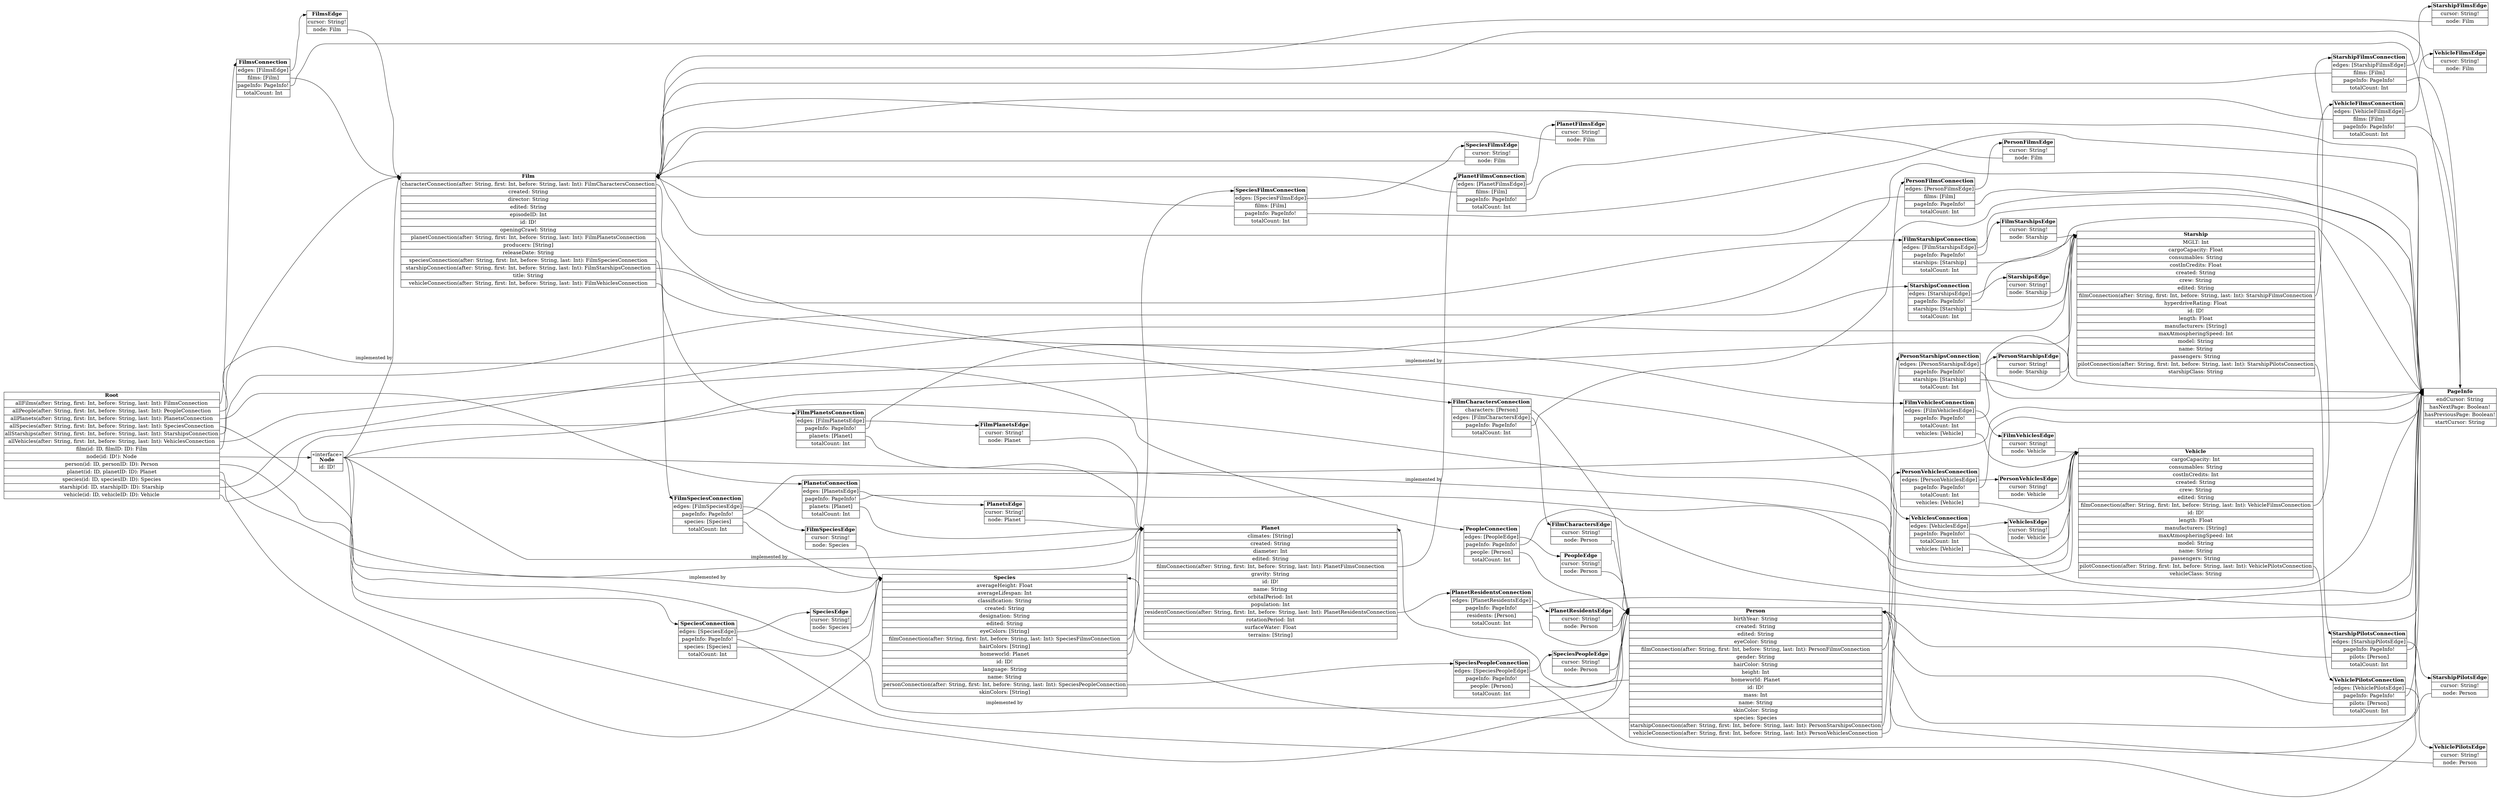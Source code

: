 digraph erd {
graph [
  rankdir = "LR"
];
node [
  fontsize = "16"
  shape = "plaintext"
];
edge [
];
"Root" [label=<<TABLE COLOR="BLACK" BORDER="0" CELLBORDER="1" CELLSPACING="0"><TR><TD PORT="__title"><FONT COLOR="BLACK"><B>Root</B></FONT></TD></TR><TR><TD ALIGN="CENTER" PORT="allFilmsport"><FONT COLOR="BLACK">allFilms(after: String, first: Int, before: String, last: Int): FilmsConnection</FONT></TD></TR>,<TR><TD ALIGN="CENTER" PORT="allPeopleport"><FONT COLOR="BLACK">allPeople(after: String, first: Int, before: String, last: Int): PeopleConnection</FONT></TD></TR>,<TR><TD ALIGN="CENTER" PORT="allPlanetsport"><FONT COLOR="BLACK">allPlanets(after: String, first: Int, before: String, last: Int): PlanetsConnection</FONT></TD></TR>,<TR><TD ALIGN="CENTER" PORT="allSpeciesport"><FONT COLOR="BLACK">allSpecies(after: String, first: Int, before: String, last: Int): SpeciesConnection</FONT></TD></TR>,<TR><TD ALIGN="CENTER" PORT="allStarshipsport"><FONT COLOR="BLACK">allStarships(after: String, first: Int, before: String, last: Int): StarshipsConnection</FONT></TD></TR>,<TR><TD ALIGN="CENTER" PORT="allVehiclesport"><FONT COLOR="BLACK">allVehicles(after: String, first: Int, before: String, last: Int): VehiclesConnection</FONT></TD></TR>,<TR><TD ALIGN="CENTER" PORT="filmport"><FONT COLOR="BLACK">film(id: ID, filmID: ID): Film</FONT></TD></TR>,<TR><TD ALIGN="CENTER" PORT="nodeport"><FONT COLOR="BLACK">node(id: ID!): Node</FONT></TD></TR>,<TR><TD ALIGN="CENTER" PORT="personport"><FONT COLOR="BLACK">person(id: ID, personID: ID): Person</FONT></TD></TR>,<TR><TD ALIGN="CENTER" PORT="planetport"><FONT COLOR="BLACK">planet(id: ID, planetID: ID): Planet</FONT></TD></TR>,<TR><TD ALIGN="CENTER" PORT="speciesport"><FONT COLOR="BLACK">species(id: ID, speciesID: ID): Species</FONT></TD></TR>,<TR><TD ALIGN="CENTER" PORT="starshipport"><FONT COLOR="BLACK">starship(id: ID, starshipID: ID): Starship</FONT></TD></TR>,<TR><TD ALIGN="CENTER" PORT="vehicleport"><FONT COLOR="BLACK">vehicle(id: ID, vehicleID: ID): Vehicle</FONT></TD></TR></TABLE>>];
"FilmsConnection" [label=<<TABLE COLOR="BLACK" BORDER="0" CELLBORDER="1" CELLSPACING="0"><TR><TD PORT="__title"><FONT COLOR="BLACK"><B>FilmsConnection</B></FONT></TD></TR><TR><TD ALIGN="CENTER" PORT="edgesport"><FONT COLOR="BLACK">edges: [FilmsEdge]</FONT></TD></TR>,<TR><TD ALIGN="CENTER" PORT="filmsport"><FONT COLOR="BLACK">films: [Film]</FONT></TD></TR>,<TR><TD ALIGN="CENTER" PORT="pageInfoport"><FONT COLOR="BLACK">pageInfo: PageInfo!</FONT></TD></TR>,<TR><TD ALIGN="CENTER" PORT="totalCountport"><FONT COLOR="BLACK">totalCount: Int</FONT></TD></TR></TABLE>>];
"Film" [label=<<TABLE COLOR="BLACK" BORDER="0" CELLBORDER="1" CELLSPACING="0"><TR><TD PORT="__title"><FONT COLOR="BLACK"><B>Film</B></FONT></TD></TR><TR><TD ALIGN="CENTER" PORT="characterConnectionport"><FONT COLOR="BLACK">characterConnection(after: String, first: Int, before: String, last: Int): FilmCharactersConnection</FONT></TD></TR>,<TR><TD ALIGN="CENTER" PORT="createdport"><FONT COLOR="BLACK">created: String</FONT></TD></TR>,<TR><TD ALIGN="CENTER" PORT="directorport"><FONT COLOR="BLACK">director: String</FONT></TD></TR>,<TR><TD ALIGN="CENTER" PORT="editedport"><FONT COLOR="BLACK">edited: String</FONT></TD></TR>,<TR><TD ALIGN="CENTER" PORT="episodeIDport"><FONT COLOR="BLACK">episodeID: Int</FONT></TD></TR>,<TR><TD ALIGN="CENTER" PORT="idport"><FONT COLOR="BLACK">id: ID!</FONT></TD></TR>,<TR><TD ALIGN="CENTER" PORT="openingCrawlport"><FONT COLOR="BLACK">openingCrawl: String</FONT></TD></TR>,<TR><TD ALIGN="CENTER" PORT="planetConnectionport"><FONT COLOR="BLACK">planetConnection(after: String, first: Int, before: String, last: Int): FilmPlanetsConnection</FONT></TD></TR>,<TR><TD ALIGN="CENTER" PORT="producersport"><FONT COLOR="BLACK">producers: [String]</FONT></TD></TR>,<TR><TD ALIGN="CENTER" PORT="releaseDateport"><FONT COLOR="BLACK">releaseDate: String</FONT></TD></TR>,<TR><TD ALIGN="CENTER" PORT="speciesConnectionport"><FONT COLOR="BLACK">speciesConnection(after: String, first: Int, before: String, last: Int): FilmSpeciesConnection</FONT></TD></TR>,<TR><TD ALIGN="CENTER" PORT="starshipConnectionport"><FONT COLOR="BLACK">starshipConnection(after: String, first: Int, before: String, last: Int): FilmStarshipsConnection</FONT></TD></TR>,<TR><TD ALIGN="CENTER" PORT="titleport"><FONT COLOR="BLACK">title: String</FONT></TD></TR>,<TR><TD ALIGN="CENTER" PORT="vehicleConnectionport"><FONT COLOR="BLACK">vehicleConnection(after: String, first: Int, before: String, last: Int): FilmVehiclesConnection</FONT></TD></TR></TABLE>>];
"PeopleConnection" [label=<<TABLE COLOR="BLACK" BORDER="0" CELLBORDER="1" CELLSPACING="0"><TR><TD PORT="__title"><FONT COLOR="BLACK"><B>PeopleConnection</B></FONT></TD></TR><TR><TD ALIGN="CENTER" PORT="edgesport"><FONT COLOR="BLACK">edges: [PeopleEdge]</FONT></TD></TR>,<TR><TD ALIGN="CENTER" PORT="pageInfoport"><FONT COLOR="BLACK">pageInfo: PageInfo!</FONT></TD></TR>,<TR><TD ALIGN="CENTER" PORT="peopleport"><FONT COLOR="BLACK">people: [Person]</FONT></TD></TR>,<TR><TD ALIGN="CENTER" PORT="totalCountport"><FONT COLOR="BLACK">totalCount: Int</FONT></TD></TR></TABLE>>];
"Person" [label=<<TABLE COLOR="BLACK" BORDER="0" CELLBORDER="1" CELLSPACING="0"><TR><TD PORT="__title"><FONT COLOR="BLACK"><B>Person</B></FONT></TD></TR><TR><TD ALIGN="CENTER" PORT="birthYearport"><FONT COLOR="BLACK">birthYear: String</FONT></TD></TR>,<TR><TD ALIGN="CENTER" PORT="createdport"><FONT COLOR="BLACK">created: String</FONT></TD></TR>,<TR><TD ALIGN="CENTER" PORT="editedport"><FONT COLOR="BLACK">edited: String</FONT></TD></TR>,<TR><TD ALIGN="CENTER" PORT="eyeColorport"><FONT COLOR="BLACK">eyeColor: String</FONT></TD></TR>,<TR><TD ALIGN="CENTER" PORT="filmConnectionport"><FONT COLOR="BLACK">filmConnection(after: String, first: Int, before: String, last: Int): PersonFilmsConnection</FONT></TD></TR>,<TR><TD ALIGN="CENTER" PORT="genderport"><FONT COLOR="BLACK">gender: String</FONT></TD></TR>,<TR><TD ALIGN="CENTER" PORT="hairColorport"><FONT COLOR="BLACK">hairColor: String</FONT></TD></TR>,<TR><TD ALIGN="CENTER" PORT="heightport"><FONT COLOR="BLACK">height: Int</FONT></TD></TR>,<TR><TD ALIGN="CENTER" PORT="homeworldport"><FONT COLOR="BLACK">homeworld: Planet</FONT></TD></TR>,<TR><TD ALIGN="CENTER" PORT="idport"><FONT COLOR="BLACK">id: ID!</FONT></TD></TR>,<TR><TD ALIGN="CENTER" PORT="massport"><FONT COLOR="BLACK">mass: Int</FONT></TD></TR>,<TR><TD ALIGN="CENTER" PORT="nameport"><FONT COLOR="BLACK">name: String</FONT></TD></TR>,<TR><TD ALIGN="CENTER" PORT="skinColorport"><FONT COLOR="BLACK">skinColor: String</FONT></TD></TR>,<TR><TD ALIGN="CENTER" PORT="speciesport"><FONT COLOR="BLACK">species: Species</FONT></TD></TR>,<TR><TD ALIGN="CENTER" PORT="starshipConnectionport"><FONT COLOR="BLACK">starshipConnection(after: String, first: Int, before: String, last: Int): PersonStarshipsConnection</FONT></TD></TR>,<TR><TD ALIGN="CENTER" PORT="vehicleConnectionport"><FONT COLOR="BLACK">vehicleConnection(after: String, first: Int, before: String, last: Int): PersonVehiclesConnection</FONT></TD></TR></TABLE>>];
"PlanetsConnection" [label=<<TABLE COLOR="BLACK" BORDER="0" CELLBORDER="1" CELLSPACING="0"><TR><TD PORT="__title"><FONT COLOR="BLACK"><B>PlanetsConnection</B></FONT></TD></TR><TR><TD ALIGN="CENTER" PORT="edgesport"><FONT COLOR="BLACK">edges: [PlanetsEdge]</FONT></TD></TR>,<TR><TD ALIGN="CENTER" PORT="pageInfoport"><FONT COLOR="BLACK">pageInfo: PageInfo!</FONT></TD></TR>,<TR><TD ALIGN="CENTER" PORT="planetsport"><FONT COLOR="BLACK">planets: [Planet]</FONT></TD></TR>,<TR><TD ALIGN="CENTER" PORT="totalCountport"><FONT COLOR="BLACK">totalCount: Int</FONT></TD></TR></TABLE>>];
"Planet" [label=<<TABLE COLOR="BLACK" BORDER="0" CELLBORDER="1" CELLSPACING="0"><TR><TD PORT="__title"><FONT COLOR="BLACK"><B>Planet</B></FONT></TD></TR><TR><TD ALIGN="CENTER" PORT="climatesport"><FONT COLOR="BLACK">climates: [String]</FONT></TD></TR>,<TR><TD ALIGN="CENTER" PORT="createdport"><FONT COLOR="BLACK">created: String</FONT></TD></TR>,<TR><TD ALIGN="CENTER" PORT="diameterport"><FONT COLOR="BLACK">diameter: Int</FONT></TD></TR>,<TR><TD ALIGN="CENTER" PORT="editedport"><FONT COLOR="BLACK">edited: String</FONT></TD></TR>,<TR><TD ALIGN="CENTER" PORT="filmConnectionport"><FONT COLOR="BLACK">filmConnection(after: String, first: Int, before: String, last: Int): PlanetFilmsConnection</FONT></TD></TR>,<TR><TD ALIGN="CENTER" PORT="gravityport"><FONT COLOR="BLACK">gravity: String</FONT></TD></TR>,<TR><TD ALIGN="CENTER" PORT="idport"><FONT COLOR="BLACK">id: ID!</FONT></TD></TR>,<TR><TD ALIGN="CENTER" PORT="nameport"><FONT COLOR="BLACK">name: String</FONT></TD></TR>,<TR><TD ALIGN="CENTER" PORT="orbitalPeriodport"><FONT COLOR="BLACK">orbitalPeriod: Int</FONT></TD></TR>,<TR><TD ALIGN="CENTER" PORT="populationport"><FONT COLOR="BLACK">population: Int</FONT></TD></TR>,<TR><TD ALIGN="CENTER" PORT="residentConnectionport"><FONT COLOR="BLACK">residentConnection(after: String, first: Int, before: String, last: Int): PlanetResidentsConnection</FONT></TD></TR>,<TR><TD ALIGN="CENTER" PORT="rotationPeriodport"><FONT COLOR="BLACK">rotationPeriod: Int</FONT></TD></TR>,<TR><TD ALIGN="CENTER" PORT="surfaceWaterport"><FONT COLOR="BLACK">surfaceWater: Float</FONT></TD></TR>,<TR><TD ALIGN="CENTER" PORT="terrainsport"><FONT COLOR="BLACK">terrains: [String]</FONT></TD></TR></TABLE>>];
"SpeciesConnection" [label=<<TABLE COLOR="BLACK" BORDER="0" CELLBORDER="1" CELLSPACING="0"><TR><TD PORT="__title"><FONT COLOR="BLACK"><B>SpeciesConnection</B></FONT></TD></TR><TR><TD ALIGN="CENTER" PORT="edgesport"><FONT COLOR="BLACK">edges: [SpeciesEdge]</FONT></TD></TR>,<TR><TD ALIGN="CENTER" PORT="pageInfoport"><FONT COLOR="BLACK">pageInfo: PageInfo!</FONT></TD></TR>,<TR><TD ALIGN="CENTER" PORT="speciesport"><FONT COLOR="BLACK">species: [Species]</FONT></TD></TR>,<TR><TD ALIGN="CENTER" PORT="totalCountport"><FONT COLOR="BLACK">totalCount: Int</FONT></TD></TR></TABLE>>];
"Species" [label=<<TABLE COLOR="BLACK" BORDER="0" CELLBORDER="1" CELLSPACING="0"><TR><TD PORT="__title"><FONT COLOR="BLACK"><B>Species</B></FONT></TD></TR><TR><TD ALIGN="CENTER" PORT="averageHeightport"><FONT COLOR="BLACK">averageHeight: Float</FONT></TD></TR>,<TR><TD ALIGN="CENTER" PORT="averageLifespanport"><FONT COLOR="BLACK">averageLifespan: Int</FONT></TD></TR>,<TR><TD ALIGN="CENTER" PORT="classificationport"><FONT COLOR="BLACK">classification: String</FONT></TD></TR>,<TR><TD ALIGN="CENTER" PORT="createdport"><FONT COLOR="BLACK">created: String</FONT></TD></TR>,<TR><TD ALIGN="CENTER" PORT="designationport"><FONT COLOR="BLACK">designation: String</FONT></TD></TR>,<TR><TD ALIGN="CENTER" PORT="editedport"><FONT COLOR="BLACK">edited: String</FONT></TD></TR>,<TR><TD ALIGN="CENTER" PORT="eyeColorsport"><FONT COLOR="BLACK">eyeColors: [String]</FONT></TD></TR>,<TR><TD ALIGN="CENTER" PORT="filmConnectionport"><FONT COLOR="BLACK">filmConnection(after: String, first: Int, before: String, last: Int): SpeciesFilmsConnection</FONT></TD></TR>,<TR><TD ALIGN="CENTER" PORT="hairColorsport"><FONT COLOR="BLACK">hairColors: [String]</FONT></TD></TR>,<TR><TD ALIGN="CENTER" PORT="homeworldport"><FONT COLOR="BLACK">homeworld: Planet</FONT></TD></TR>,<TR><TD ALIGN="CENTER" PORT="idport"><FONT COLOR="BLACK">id: ID!</FONT></TD></TR>,<TR><TD ALIGN="CENTER" PORT="languageport"><FONT COLOR="BLACK">language: String</FONT></TD></TR>,<TR><TD ALIGN="CENTER" PORT="nameport"><FONT COLOR="BLACK">name: String</FONT></TD></TR>,<TR><TD ALIGN="CENTER" PORT="personConnectionport"><FONT COLOR="BLACK">personConnection(after: String, first: Int, before: String, last: Int): SpeciesPeopleConnection</FONT></TD></TR>,<TR><TD ALIGN="CENTER" PORT="skinColorsport"><FONT COLOR="BLACK">skinColors: [String]</FONT></TD></TR></TABLE>>];
"StarshipsConnection" [label=<<TABLE COLOR="BLACK" BORDER="0" CELLBORDER="1" CELLSPACING="0"><TR><TD PORT="__title"><FONT COLOR="BLACK"><B>StarshipsConnection</B></FONT></TD></TR><TR><TD ALIGN="CENTER" PORT="edgesport"><FONT COLOR="BLACK">edges: [StarshipsEdge]</FONT></TD></TR>,<TR><TD ALIGN="CENTER" PORT="pageInfoport"><FONT COLOR="BLACK">pageInfo: PageInfo!</FONT></TD></TR>,<TR><TD ALIGN="CENTER" PORT="starshipsport"><FONT COLOR="BLACK">starships: [Starship]</FONT></TD></TR>,<TR><TD ALIGN="CENTER" PORT="totalCountport"><FONT COLOR="BLACK">totalCount: Int</FONT></TD></TR></TABLE>>];
"Starship" [label=<<TABLE COLOR="BLACK" BORDER="0" CELLBORDER="1" CELLSPACING="0"><TR><TD PORT="__title"><FONT COLOR="BLACK"><B>Starship</B></FONT></TD></TR><TR><TD ALIGN="CENTER" PORT="MGLTport"><FONT COLOR="BLACK">MGLT: Int</FONT></TD></TR>,<TR><TD ALIGN="CENTER" PORT="cargoCapacityport"><FONT COLOR="BLACK">cargoCapacity: Float</FONT></TD></TR>,<TR><TD ALIGN="CENTER" PORT="consumablesport"><FONT COLOR="BLACK">consumables: String</FONT></TD></TR>,<TR><TD ALIGN="CENTER" PORT="costInCreditsport"><FONT COLOR="BLACK">costInCredits: Float</FONT></TD></TR>,<TR><TD ALIGN="CENTER" PORT="createdport"><FONT COLOR="BLACK">created: String</FONT></TD></TR>,<TR><TD ALIGN="CENTER" PORT="crewport"><FONT COLOR="BLACK">crew: String</FONT></TD></TR>,<TR><TD ALIGN="CENTER" PORT="editedport"><FONT COLOR="BLACK">edited: String</FONT></TD></TR>,<TR><TD ALIGN="CENTER" PORT="filmConnectionport"><FONT COLOR="BLACK">filmConnection(after: String, first: Int, before: String, last: Int): StarshipFilmsConnection</FONT></TD></TR>,<TR><TD ALIGN="CENTER" PORT="hyperdriveRatingport"><FONT COLOR="BLACK">hyperdriveRating: Float</FONT></TD></TR>,<TR><TD ALIGN="CENTER" PORT="idport"><FONT COLOR="BLACK">id: ID!</FONT></TD></TR>,<TR><TD ALIGN="CENTER" PORT="lengthport"><FONT COLOR="BLACK">length: Float</FONT></TD></TR>,<TR><TD ALIGN="CENTER" PORT="manufacturersport"><FONT COLOR="BLACK">manufacturers: [String]</FONT></TD></TR>,<TR><TD ALIGN="CENTER" PORT="maxAtmospheringSpeedport"><FONT COLOR="BLACK">maxAtmospheringSpeed: Int</FONT></TD></TR>,<TR><TD ALIGN="CENTER" PORT="modelport"><FONT COLOR="BLACK">model: String</FONT></TD></TR>,<TR><TD ALIGN="CENTER" PORT="nameport"><FONT COLOR="BLACK">name: String</FONT></TD></TR>,<TR><TD ALIGN="CENTER" PORT="passengersport"><FONT COLOR="BLACK">passengers: String</FONT></TD></TR>,<TR><TD ALIGN="CENTER" PORT="pilotConnectionport"><FONT COLOR="BLACK">pilotConnection(after: String, first: Int, before: String, last: Int): StarshipPilotsConnection</FONT></TD></TR>,<TR><TD ALIGN="CENTER" PORT="starshipClassport"><FONT COLOR="BLACK">starshipClass: String</FONT></TD></TR></TABLE>>];
"VehiclesConnection" [label=<<TABLE COLOR="BLACK" BORDER="0" CELLBORDER="1" CELLSPACING="0"><TR><TD PORT="__title"><FONT COLOR="BLACK"><B>VehiclesConnection</B></FONT></TD></TR><TR><TD ALIGN="CENTER" PORT="edgesport"><FONT COLOR="BLACK">edges: [VehiclesEdge]</FONT></TD></TR>,<TR><TD ALIGN="CENTER" PORT="pageInfoport"><FONT COLOR="BLACK">pageInfo: PageInfo!</FONT></TD></TR>,<TR><TD ALIGN="CENTER" PORT="totalCountport"><FONT COLOR="BLACK">totalCount: Int</FONT></TD></TR>,<TR><TD ALIGN="CENTER" PORT="vehiclesport"><FONT COLOR="BLACK">vehicles: [Vehicle]</FONT></TD></TR></TABLE>>];
"Vehicle" [label=<<TABLE COLOR="BLACK" BORDER="0" CELLBORDER="1" CELLSPACING="0"><TR><TD PORT="__title"><FONT COLOR="BLACK"><B>Vehicle</B></FONT></TD></TR><TR><TD ALIGN="CENTER" PORT="cargoCapacityport"><FONT COLOR="BLACK">cargoCapacity: Int</FONT></TD></TR>,<TR><TD ALIGN="CENTER" PORT="consumablesport"><FONT COLOR="BLACK">consumables: String</FONT></TD></TR>,<TR><TD ALIGN="CENTER" PORT="costInCreditsport"><FONT COLOR="BLACK">costInCredits: Int</FONT></TD></TR>,<TR><TD ALIGN="CENTER" PORT="createdport"><FONT COLOR="BLACK">created: String</FONT></TD></TR>,<TR><TD ALIGN="CENTER" PORT="crewport"><FONT COLOR="BLACK">crew: String</FONT></TD></TR>,<TR><TD ALIGN="CENTER" PORT="editedport"><FONT COLOR="BLACK">edited: String</FONT></TD></TR>,<TR><TD ALIGN="CENTER" PORT="filmConnectionport"><FONT COLOR="BLACK">filmConnection(after: String, first: Int, before: String, last: Int): VehicleFilmsConnection</FONT></TD></TR>,<TR><TD ALIGN="CENTER" PORT="idport"><FONT COLOR="BLACK">id: ID!</FONT></TD></TR>,<TR><TD ALIGN="CENTER" PORT="lengthport"><FONT COLOR="BLACK">length: Float</FONT></TD></TR>,<TR><TD ALIGN="CENTER" PORT="manufacturersport"><FONT COLOR="BLACK">manufacturers: [String]</FONT></TD></TR>,<TR><TD ALIGN="CENTER" PORT="maxAtmospheringSpeedport"><FONT COLOR="BLACK">maxAtmospheringSpeed: Int</FONT></TD></TR>,<TR><TD ALIGN="CENTER" PORT="modelport"><FONT COLOR="BLACK">model: String</FONT></TD></TR>,<TR><TD ALIGN="CENTER" PORT="nameport"><FONT COLOR="BLACK">name: String</FONT></TD></TR>,<TR><TD ALIGN="CENTER" PORT="passengersport"><FONT COLOR="BLACK">passengers: String</FONT></TD></TR>,<TR><TD ALIGN="CENTER" PORT="pilotConnectionport"><FONT COLOR="BLACK">pilotConnection(after: String, first: Int, before: String, last: Int): VehiclePilotsConnection</FONT></TD></TR>,<TR><TD ALIGN="CENTER" PORT="vehicleClassport"><FONT COLOR="BLACK">vehicleClass: String</FONT></TD></TR></TABLE>>];
"PageInfo" [label=<<TABLE COLOR="BLACK" BORDER="0" CELLBORDER="1" CELLSPACING="0"><TR><TD PORT="__title"><FONT COLOR="BLACK"><B>PageInfo</B></FONT></TD></TR><TR><TD ALIGN="CENTER" PORT="endCursorport"><FONT COLOR="BLACK">endCursor: String</FONT></TD></TR>,<TR><TD ALIGN="CENTER" PORT="hasNextPageport"><FONT COLOR="BLACK">hasNextPage: Boolean!</FONT></TD></TR>,<TR><TD ALIGN="CENTER" PORT="hasPreviousPageport"><FONT COLOR="BLACK">hasPreviousPage: Boolean!</FONT></TD></TR>,<TR><TD ALIGN="CENTER" PORT="startCursorport"><FONT COLOR="BLACK">startCursor: String</FONT></TD></TR></TABLE>>];
"FilmsEdge" [label=<<TABLE COLOR="BLACK" BORDER="0" CELLBORDER="1" CELLSPACING="0"><TR><TD PORT="__title"><FONT COLOR="BLACK"><B>FilmsEdge</B></FONT></TD></TR><TR><TD ALIGN="CENTER" PORT="cursorport"><FONT COLOR="BLACK">cursor: String!</FONT></TD></TR>,<TR><TD ALIGN="CENTER" PORT="nodeport"><FONT COLOR="BLACK">node: Film</FONT></TD></TR></TABLE>>];
"FilmSpeciesConnection" [label=<<TABLE COLOR="BLACK" BORDER="0" CELLBORDER="1" CELLSPACING="0"><TR><TD PORT="__title"><FONT COLOR="BLACK"><B>FilmSpeciesConnection</B></FONT></TD></TR><TR><TD ALIGN="CENTER" PORT="edgesport"><FONT COLOR="BLACK">edges: [FilmSpeciesEdge]</FONT></TD></TR>,<TR><TD ALIGN="CENTER" PORT="pageInfoport"><FONT COLOR="BLACK">pageInfo: PageInfo!</FONT></TD></TR>,<TR><TD ALIGN="CENTER" PORT="speciesport"><FONT COLOR="BLACK">species: [Species]</FONT></TD></TR>,<TR><TD ALIGN="CENTER" PORT="totalCountport"><FONT COLOR="BLACK">totalCount: Int</FONT></TD></TR></TABLE>>];
"FilmStarshipsConnection" [label=<<TABLE COLOR="BLACK" BORDER="0" CELLBORDER="1" CELLSPACING="0"><TR><TD PORT="__title"><FONT COLOR="BLACK"><B>FilmStarshipsConnection</B></FONT></TD></TR><TR><TD ALIGN="CENTER" PORT="edgesport"><FONT COLOR="BLACK">edges: [FilmStarshipsEdge]</FONT></TD></TR>,<TR><TD ALIGN="CENTER" PORT="pageInfoport"><FONT COLOR="BLACK">pageInfo: PageInfo!</FONT></TD></TR>,<TR><TD ALIGN="CENTER" PORT="starshipsport"><FONT COLOR="BLACK">starships: [Starship]</FONT></TD></TR>,<TR><TD ALIGN="CENTER" PORT="totalCountport"><FONT COLOR="BLACK">totalCount: Int</FONT></TD></TR></TABLE>>];
"FilmVehiclesConnection" [label=<<TABLE COLOR="BLACK" BORDER="0" CELLBORDER="1" CELLSPACING="0"><TR><TD PORT="__title"><FONT COLOR="BLACK"><B>FilmVehiclesConnection</B></FONT></TD></TR><TR><TD ALIGN="CENTER" PORT="edgesport"><FONT COLOR="BLACK">edges: [FilmVehiclesEdge]</FONT></TD></TR>,<TR><TD ALIGN="CENTER" PORT="pageInfoport"><FONT COLOR="BLACK">pageInfo: PageInfo!</FONT></TD></TR>,<TR><TD ALIGN="CENTER" PORT="totalCountport"><FONT COLOR="BLACK">totalCount: Int</FONT></TD></TR>,<TR><TD ALIGN="CENTER" PORT="vehiclesport"><FONT COLOR="BLACK">vehicles: [Vehicle]</FONT></TD></TR></TABLE>>];
"FilmCharactersConnection" [label=<<TABLE COLOR="BLACK" BORDER="0" CELLBORDER="1" CELLSPACING="0"><TR><TD PORT="__title"><FONT COLOR="BLACK"><B>FilmCharactersConnection</B></FONT></TD></TR><TR><TD ALIGN="CENTER" PORT="charactersport"><FONT COLOR="BLACK">characters: [Person]</FONT></TD></TR>,<TR><TD ALIGN="CENTER" PORT="edgesport"><FONT COLOR="BLACK">edges: [FilmCharactersEdge]</FONT></TD></TR>,<TR><TD ALIGN="CENTER" PORT="pageInfoport"><FONT COLOR="BLACK">pageInfo: PageInfo!</FONT></TD></TR>,<TR><TD ALIGN="CENTER" PORT="totalCountport"><FONT COLOR="BLACK">totalCount: Int</FONT></TD></TR></TABLE>>];
"FilmPlanetsConnection" [label=<<TABLE COLOR="BLACK" BORDER="0" CELLBORDER="1" CELLSPACING="0"><TR><TD PORT="__title"><FONT COLOR="BLACK"><B>FilmPlanetsConnection</B></FONT></TD></TR><TR><TD ALIGN="CENTER" PORT="edgesport"><FONT COLOR="BLACK">edges: [FilmPlanetsEdge]</FONT></TD></TR>,<TR><TD ALIGN="CENTER" PORT="pageInfoport"><FONT COLOR="BLACK">pageInfo: PageInfo!</FONT></TD></TR>,<TR><TD ALIGN="CENTER" PORT="planetsport"><FONT COLOR="BLACK">planets: [Planet]</FONT></TD></TR>,<TR><TD ALIGN="CENTER" PORT="totalCountport"><FONT COLOR="BLACK">totalCount: Int</FONT></TD></TR></TABLE>>];
"PeopleEdge" [label=<<TABLE COLOR="BLACK" BORDER="0" CELLBORDER="1" CELLSPACING="0"><TR><TD PORT="__title"><FONT COLOR="BLACK"><B>PeopleEdge</B></FONT></TD></TR><TR><TD ALIGN="CENTER" PORT="cursorport"><FONT COLOR="BLACK">cursor: String!</FONT></TD></TR>,<TR><TD ALIGN="CENTER" PORT="nodeport"><FONT COLOR="BLACK">node: Person</FONT></TD></TR></TABLE>>];
"PersonFilmsConnection" [label=<<TABLE COLOR="BLACK" BORDER="0" CELLBORDER="1" CELLSPACING="0"><TR><TD PORT="__title"><FONT COLOR="BLACK"><B>PersonFilmsConnection</B></FONT></TD></TR><TR><TD ALIGN="CENTER" PORT="edgesport"><FONT COLOR="BLACK">edges: [PersonFilmsEdge]</FONT></TD></TR>,<TR><TD ALIGN="CENTER" PORT="filmsport"><FONT COLOR="BLACK">films: [Film]</FONT></TD></TR>,<TR><TD ALIGN="CENTER" PORT="pageInfoport"><FONT COLOR="BLACK">pageInfo: PageInfo!</FONT></TD></TR>,<TR><TD ALIGN="CENTER" PORT="totalCountport"><FONT COLOR="BLACK">totalCount: Int</FONT></TD></TR></TABLE>>];
"PersonStarshipsConnection" [label=<<TABLE COLOR="BLACK" BORDER="0" CELLBORDER="1" CELLSPACING="0"><TR><TD PORT="__title"><FONT COLOR="BLACK"><B>PersonStarshipsConnection</B></FONT></TD></TR><TR><TD ALIGN="CENTER" PORT="edgesport"><FONT COLOR="BLACK">edges: [PersonStarshipsEdge]</FONT></TD></TR>,<TR><TD ALIGN="CENTER" PORT="pageInfoport"><FONT COLOR="BLACK">pageInfo: PageInfo!</FONT></TD></TR>,<TR><TD ALIGN="CENTER" PORT="starshipsport"><FONT COLOR="BLACK">starships: [Starship]</FONT></TD></TR>,<TR><TD ALIGN="CENTER" PORT="totalCountport"><FONT COLOR="BLACK">totalCount: Int</FONT></TD></TR></TABLE>>];
"PersonVehiclesConnection" [label=<<TABLE COLOR="BLACK" BORDER="0" CELLBORDER="1" CELLSPACING="0"><TR><TD PORT="__title"><FONT COLOR="BLACK"><B>PersonVehiclesConnection</B></FONT></TD></TR><TR><TD ALIGN="CENTER" PORT="edgesport"><FONT COLOR="BLACK">edges: [PersonVehiclesEdge]</FONT></TD></TR>,<TR><TD ALIGN="CENTER" PORT="pageInfoport"><FONT COLOR="BLACK">pageInfo: PageInfo!</FONT></TD></TR>,<TR><TD ALIGN="CENTER" PORT="totalCountport"><FONT COLOR="BLACK">totalCount: Int</FONT></TD></TR>,<TR><TD ALIGN="CENTER" PORT="vehiclesport"><FONT COLOR="BLACK">vehicles: [Vehicle]</FONT></TD></TR></TABLE>>];
"PlanetsEdge" [label=<<TABLE COLOR="BLACK" BORDER="0" CELLBORDER="1" CELLSPACING="0"><TR><TD PORT="__title"><FONT COLOR="BLACK"><B>PlanetsEdge</B></FONT></TD></TR><TR><TD ALIGN="CENTER" PORT="cursorport"><FONT COLOR="BLACK">cursor: String!</FONT></TD></TR>,<TR><TD ALIGN="CENTER" PORT="nodeport"><FONT COLOR="BLACK">node: Planet</FONT></TD></TR></TABLE>>];
"PlanetResidentsConnection" [label=<<TABLE COLOR="BLACK" BORDER="0" CELLBORDER="1" CELLSPACING="0"><TR><TD PORT="__title"><FONT COLOR="BLACK"><B>PlanetResidentsConnection</B></FONT></TD></TR><TR><TD ALIGN="CENTER" PORT="edgesport"><FONT COLOR="BLACK">edges: [PlanetResidentsEdge]</FONT></TD></TR>,<TR><TD ALIGN="CENTER" PORT="pageInfoport"><FONT COLOR="BLACK">pageInfo: PageInfo!</FONT></TD></TR>,<TR><TD ALIGN="CENTER" PORT="residentsport"><FONT COLOR="BLACK">residents: [Person]</FONT></TD></TR>,<TR><TD ALIGN="CENTER" PORT="totalCountport"><FONT COLOR="BLACK">totalCount: Int</FONT></TD></TR></TABLE>>];
"PlanetFilmsConnection" [label=<<TABLE COLOR="BLACK" BORDER="0" CELLBORDER="1" CELLSPACING="0"><TR><TD PORT="__title"><FONT COLOR="BLACK"><B>PlanetFilmsConnection</B></FONT></TD></TR><TR><TD ALIGN="CENTER" PORT="edgesport"><FONT COLOR="BLACK">edges: [PlanetFilmsEdge]</FONT></TD></TR>,<TR><TD ALIGN="CENTER" PORT="filmsport"><FONT COLOR="BLACK">films: [Film]</FONT></TD></TR>,<TR><TD ALIGN="CENTER" PORT="pageInfoport"><FONT COLOR="BLACK">pageInfo: PageInfo!</FONT></TD></TR>,<TR><TD ALIGN="CENTER" PORT="totalCountport"><FONT COLOR="BLACK">totalCount: Int</FONT></TD></TR></TABLE>>];
"SpeciesEdge" [label=<<TABLE COLOR="BLACK" BORDER="0" CELLBORDER="1" CELLSPACING="0"><TR><TD PORT="__title"><FONT COLOR="BLACK"><B>SpeciesEdge</B></FONT></TD></TR><TR><TD ALIGN="CENTER" PORT="cursorport"><FONT COLOR="BLACK">cursor: String!</FONT></TD></TR>,<TR><TD ALIGN="CENTER" PORT="nodeport"><FONT COLOR="BLACK">node: Species</FONT></TD></TR></TABLE>>];
"SpeciesPeopleConnection" [label=<<TABLE COLOR="BLACK" BORDER="0" CELLBORDER="1" CELLSPACING="0"><TR><TD PORT="__title"><FONT COLOR="BLACK"><B>SpeciesPeopleConnection</B></FONT></TD></TR><TR><TD ALIGN="CENTER" PORT="edgesport"><FONT COLOR="BLACK">edges: [SpeciesPeopleEdge]</FONT></TD></TR>,<TR><TD ALIGN="CENTER" PORT="pageInfoport"><FONT COLOR="BLACK">pageInfo: PageInfo!</FONT></TD></TR>,<TR><TD ALIGN="CENTER" PORT="peopleport"><FONT COLOR="BLACK">people: [Person]</FONT></TD></TR>,<TR><TD ALIGN="CENTER" PORT="totalCountport"><FONT COLOR="BLACK">totalCount: Int</FONT></TD></TR></TABLE>>];
"SpeciesFilmsConnection" [label=<<TABLE COLOR="BLACK" BORDER="0" CELLBORDER="1" CELLSPACING="0"><TR><TD PORT="__title"><FONT COLOR="BLACK"><B>SpeciesFilmsConnection</B></FONT></TD></TR><TR><TD ALIGN="CENTER" PORT="edgesport"><FONT COLOR="BLACK">edges: [SpeciesFilmsEdge]</FONT></TD></TR>,<TR><TD ALIGN="CENTER" PORT="filmsport"><FONT COLOR="BLACK">films: [Film]</FONT></TD></TR>,<TR><TD ALIGN="CENTER" PORT="pageInfoport"><FONT COLOR="BLACK">pageInfo: PageInfo!</FONT></TD></TR>,<TR><TD ALIGN="CENTER" PORT="totalCountport"><FONT COLOR="BLACK">totalCount: Int</FONT></TD></TR></TABLE>>];
"StarshipsEdge" [label=<<TABLE COLOR="BLACK" BORDER="0" CELLBORDER="1" CELLSPACING="0"><TR><TD PORT="__title"><FONT COLOR="BLACK"><B>StarshipsEdge</B></FONT></TD></TR><TR><TD ALIGN="CENTER" PORT="cursorport"><FONT COLOR="BLACK">cursor: String!</FONT></TD></TR>,<TR><TD ALIGN="CENTER" PORT="nodeport"><FONT COLOR="BLACK">node: Starship</FONT></TD></TR></TABLE>>];
"StarshipPilotsConnection" [label=<<TABLE COLOR="BLACK" BORDER="0" CELLBORDER="1" CELLSPACING="0"><TR><TD PORT="__title"><FONT COLOR="BLACK"><B>StarshipPilotsConnection</B></FONT></TD></TR><TR><TD ALIGN="CENTER" PORT="edgesport"><FONT COLOR="BLACK">edges: [StarshipPilotsEdge]</FONT></TD></TR>,<TR><TD ALIGN="CENTER" PORT="pageInfoport"><FONT COLOR="BLACK">pageInfo: PageInfo!</FONT></TD></TR>,<TR><TD ALIGN="CENTER" PORT="pilotsport"><FONT COLOR="BLACK">pilots: [Person]</FONT></TD></TR>,<TR><TD ALIGN="CENTER" PORT="totalCountport"><FONT COLOR="BLACK">totalCount: Int</FONT></TD></TR></TABLE>>];
"StarshipFilmsConnection" [label=<<TABLE COLOR="BLACK" BORDER="0" CELLBORDER="1" CELLSPACING="0"><TR><TD PORT="__title"><FONT COLOR="BLACK"><B>StarshipFilmsConnection</B></FONT></TD></TR><TR><TD ALIGN="CENTER" PORT="edgesport"><FONT COLOR="BLACK">edges: [StarshipFilmsEdge]</FONT></TD></TR>,<TR><TD ALIGN="CENTER" PORT="filmsport"><FONT COLOR="BLACK">films: [Film]</FONT></TD></TR>,<TR><TD ALIGN="CENTER" PORT="pageInfoport"><FONT COLOR="BLACK">pageInfo: PageInfo!</FONT></TD></TR>,<TR><TD ALIGN="CENTER" PORT="totalCountport"><FONT COLOR="BLACK">totalCount: Int</FONT></TD></TR></TABLE>>];
"VehiclesEdge" [label=<<TABLE COLOR="BLACK" BORDER="0" CELLBORDER="1" CELLSPACING="0"><TR><TD PORT="__title"><FONT COLOR="BLACK"><B>VehiclesEdge</B></FONT></TD></TR><TR><TD ALIGN="CENTER" PORT="cursorport"><FONT COLOR="BLACK">cursor: String!</FONT></TD></TR>,<TR><TD ALIGN="CENTER" PORT="nodeport"><FONT COLOR="BLACK">node: Vehicle</FONT></TD></TR></TABLE>>];
"VehiclePilotsConnection" [label=<<TABLE COLOR="BLACK" BORDER="0" CELLBORDER="1" CELLSPACING="0"><TR><TD PORT="__title"><FONT COLOR="BLACK"><B>VehiclePilotsConnection</B></FONT></TD></TR><TR><TD ALIGN="CENTER" PORT="edgesport"><FONT COLOR="BLACK">edges: [VehiclePilotsEdge]</FONT></TD></TR>,<TR><TD ALIGN="CENTER" PORT="pageInfoport"><FONT COLOR="BLACK">pageInfo: PageInfo!</FONT></TD></TR>,<TR><TD ALIGN="CENTER" PORT="pilotsport"><FONT COLOR="BLACK">pilots: [Person]</FONT></TD></TR>,<TR><TD ALIGN="CENTER" PORT="totalCountport"><FONT COLOR="BLACK">totalCount: Int</FONT></TD></TR></TABLE>>];
"VehicleFilmsConnection" [label=<<TABLE COLOR="BLACK" BORDER="0" CELLBORDER="1" CELLSPACING="0"><TR><TD PORT="__title"><FONT COLOR="BLACK"><B>VehicleFilmsConnection</B></FONT></TD></TR><TR><TD ALIGN="CENTER" PORT="edgesport"><FONT COLOR="BLACK">edges: [VehicleFilmsEdge]</FONT></TD></TR>,<TR><TD ALIGN="CENTER" PORT="filmsport"><FONT COLOR="BLACK">films: [Film]</FONT></TD></TR>,<TR><TD ALIGN="CENTER" PORT="pageInfoport"><FONT COLOR="BLACK">pageInfo: PageInfo!</FONT></TD></TR>,<TR><TD ALIGN="CENTER" PORT="totalCountport"><FONT COLOR="BLACK">totalCount: Int</FONT></TD></TR></TABLE>>];
"FilmSpeciesEdge" [label=<<TABLE COLOR="BLACK" BORDER="0" CELLBORDER="1" CELLSPACING="0"><TR><TD PORT="__title"><FONT COLOR="BLACK"><B>FilmSpeciesEdge</B></FONT></TD></TR><TR><TD ALIGN="CENTER" PORT="cursorport"><FONT COLOR="BLACK">cursor: String!</FONT></TD></TR>,<TR><TD ALIGN="CENTER" PORT="nodeport"><FONT COLOR="BLACK">node: Species</FONT></TD></TR></TABLE>>];
"FilmStarshipsEdge" [label=<<TABLE COLOR="BLACK" BORDER="0" CELLBORDER="1" CELLSPACING="0"><TR><TD PORT="__title"><FONT COLOR="BLACK"><B>FilmStarshipsEdge</B></FONT></TD></TR><TR><TD ALIGN="CENTER" PORT="cursorport"><FONT COLOR="BLACK">cursor: String!</FONT></TD></TR>,<TR><TD ALIGN="CENTER" PORT="nodeport"><FONT COLOR="BLACK">node: Starship</FONT></TD></TR></TABLE>>];
"FilmVehiclesEdge" [label=<<TABLE COLOR="BLACK" BORDER="0" CELLBORDER="1" CELLSPACING="0"><TR><TD PORT="__title"><FONT COLOR="BLACK"><B>FilmVehiclesEdge</B></FONT></TD></TR><TR><TD ALIGN="CENTER" PORT="cursorport"><FONT COLOR="BLACK">cursor: String!</FONT></TD></TR>,<TR><TD ALIGN="CENTER" PORT="nodeport"><FONT COLOR="BLACK">node: Vehicle</FONT></TD></TR></TABLE>>];
"FilmCharactersEdge" [label=<<TABLE COLOR="BLACK" BORDER="0" CELLBORDER="1" CELLSPACING="0"><TR><TD PORT="__title"><FONT COLOR="BLACK"><B>FilmCharactersEdge</B></FONT></TD></TR><TR><TD ALIGN="CENTER" PORT="cursorport"><FONT COLOR="BLACK">cursor: String!</FONT></TD></TR>,<TR><TD ALIGN="CENTER" PORT="nodeport"><FONT COLOR="BLACK">node: Person</FONT></TD></TR></TABLE>>];
"FilmPlanetsEdge" [label=<<TABLE COLOR="BLACK" BORDER="0" CELLBORDER="1" CELLSPACING="0"><TR><TD PORT="__title"><FONT COLOR="BLACK"><B>FilmPlanetsEdge</B></FONT></TD></TR><TR><TD ALIGN="CENTER" PORT="cursorport"><FONT COLOR="BLACK">cursor: String!</FONT></TD></TR>,<TR><TD ALIGN="CENTER" PORT="nodeport"><FONT COLOR="BLACK">node: Planet</FONT></TD></TR></TABLE>>];
"PersonFilmsEdge" [label=<<TABLE COLOR="BLACK" BORDER="0" CELLBORDER="1" CELLSPACING="0"><TR><TD PORT="__title"><FONT COLOR="BLACK"><B>PersonFilmsEdge</B></FONT></TD></TR><TR><TD ALIGN="CENTER" PORT="cursorport"><FONT COLOR="BLACK">cursor: String!</FONT></TD></TR>,<TR><TD ALIGN="CENTER" PORT="nodeport"><FONT COLOR="BLACK">node: Film</FONT></TD></TR></TABLE>>];
"PersonStarshipsEdge" [label=<<TABLE COLOR="BLACK" BORDER="0" CELLBORDER="1" CELLSPACING="0"><TR><TD PORT="__title"><FONT COLOR="BLACK"><B>PersonStarshipsEdge</B></FONT></TD></TR><TR><TD ALIGN="CENTER" PORT="cursorport"><FONT COLOR="BLACK">cursor: String!</FONT></TD></TR>,<TR><TD ALIGN="CENTER" PORT="nodeport"><FONT COLOR="BLACK">node: Starship</FONT></TD></TR></TABLE>>];
"PersonVehiclesEdge" [label=<<TABLE COLOR="BLACK" BORDER="0" CELLBORDER="1" CELLSPACING="0"><TR><TD PORT="__title"><FONT COLOR="BLACK"><B>PersonVehiclesEdge</B></FONT></TD></TR><TR><TD ALIGN="CENTER" PORT="cursorport"><FONT COLOR="BLACK">cursor: String!</FONT></TD></TR>,<TR><TD ALIGN="CENTER" PORT="nodeport"><FONT COLOR="BLACK">node: Vehicle</FONT></TD></TR></TABLE>>];
"PlanetResidentsEdge" [label=<<TABLE COLOR="BLACK" BORDER="0" CELLBORDER="1" CELLSPACING="0"><TR><TD PORT="__title"><FONT COLOR="BLACK"><B>PlanetResidentsEdge</B></FONT></TD></TR><TR><TD ALIGN="CENTER" PORT="cursorport"><FONT COLOR="BLACK">cursor: String!</FONT></TD></TR>,<TR><TD ALIGN="CENTER" PORT="nodeport"><FONT COLOR="BLACK">node: Person</FONT></TD></TR></TABLE>>];
"PlanetFilmsEdge" [label=<<TABLE COLOR="BLACK" BORDER="0" CELLBORDER="1" CELLSPACING="0"><TR><TD PORT="__title"><FONT COLOR="BLACK"><B>PlanetFilmsEdge</B></FONT></TD></TR><TR><TD ALIGN="CENTER" PORT="cursorport"><FONT COLOR="BLACK">cursor: String!</FONT></TD></TR>,<TR><TD ALIGN="CENTER" PORT="nodeport"><FONT COLOR="BLACK">node: Film</FONT></TD></TR></TABLE>>];
"SpeciesPeopleEdge" [label=<<TABLE COLOR="BLACK" BORDER="0" CELLBORDER="1" CELLSPACING="0"><TR><TD PORT="__title"><FONT COLOR="BLACK"><B>SpeciesPeopleEdge</B></FONT></TD></TR><TR><TD ALIGN="CENTER" PORT="cursorport"><FONT COLOR="BLACK">cursor: String!</FONT></TD></TR>,<TR><TD ALIGN="CENTER" PORT="nodeport"><FONT COLOR="BLACK">node: Person</FONT></TD></TR></TABLE>>];
"SpeciesFilmsEdge" [label=<<TABLE COLOR="BLACK" BORDER="0" CELLBORDER="1" CELLSPACING="0"><TR><TD PORT="__title"><FONT COLOR="BLACK"><B>SpeciesFilmsEdge</B></FONT></TD></TR><TR><TD ALIGN="CENTER" PORT="cursorport"><FONT COLOR="BLACK">cursor: String!</FONT></TD></TR>,<TR><TD ALIGN="CENTER" PORT="nodeport"><FONT COLOR="BLACK">node: Film</FONT></TD></TR></TABLE>>];
"StarshipPilotsEdge" [label=<<TABLE COLOR="BLACK" BORDER="0" CELLBORDER="1" CELLSPACING="0"><TR><TD PORT="__title"><FONT COLOR="BLACK"><B>StarshipPilotsEdge</B></FONT></TD></TR><TR><TD ALIGN="CENTER" PORT="cursorport"><FONT COLOR="BLACK">cursor: String!</FONT></TD></TR>,<TR><TD ALIGN="CENTER" PORT="nodeport"><FONT COLOR="BLACK">node: Person</FONT></TD></TR></TABLE>>];
"StarshipFilmsEdge" [label=<<TABLE COLOR="BLACK" BORDER="0" CELLBORDER="1" CELLSPACING="0"><TR><TD PORT="__title"><FONT COLOR="BLACK"><B>StarshipFilmsEdge</B></FONT></TD></TR><TR><TD ALIGN="CENTER" PORT="cursorport"><FONT COLOR="BLACK">cursor: String!</FONT></TD></TR>,<TR><TD ALIGN="CENTER" PORT="nodeport"><FONT COLOR="BLACK">node: Film</FONT></TD></TR></TABLE>>];
"VehiclePilotsEdge" [label=<<TABLE COLOR="BLACK" BORDER="0" CELLBORDER="1" CELLSPACING="0"><TR><TD PORT="__title"><FONT COLOR="BLACK"><B>VehiclePilotsEdge</B></FONT></TD></TR><TR><TD ALIGN="CENTER" PORT="cursorport"><FONT COLOR="BLACK">cursor: String!</FONT></TD></TR>,<TR><TD ALIGN="CENTER" PORT="nodeport"><FONT COLOR="BLACK">node: Person</FONT></TD></TR></TABLE>>];
"VehicleFilmsEdge" [label=<<TABLE COLOR="BLACK" BORDER="0" CELLBORDER="1" CELLSPACING="0"><TR><TD PORT="__title"><FONT COLOR="BLACK"><B>VehicleFilmsEdge</B></FONT></TD></TR><TR><TD ALIGN="CENTER" PORT="cursorport"><FONT COLOR="BLACK">cursor: String!</FONT></TD></TR>,<TR><TD ALIGN="CENTER" PORT="nodeport"><FONT COLOR="BLACK">node: Film</FONT></TD></TR></TABLE>>];



"Node" [label=<<TABLE COLOR="BLACK" BORDER="0" CELLBORDER="1" CELLSPACING="0"><TR><TD PORT="__title"><FONT COLOR="BLACK">&laquo;interface&raquo;<BR/><B>Node</B></FONT></TD></TR><TR><TD ALIGN="CENTER" PORT="idport"><FONT COLOR="BLACK">id: ID!</FONT></TD></TR></TABLE>>];







"Root":allFilmsport -> "FilmsConnection":__title [color="BLACK" fontcolor="BLACK"];
"Root":allPeopleport -> "PeopleConnection":__title [color="BLACK" fontcolor="BLACK"];
"Root":allPlanetsport -> "PlanetsConnection":__title [color="BLACK" fontcolor="BLACK"];
"Root":allSpeciesport -> "SpeciesConnection":__title [color="BLACK" fontcolor="BLACK"];
"Root":allStarshipsport -> "StarshipsConnection":__title [color="BLACK" fontcolor="BLACK"];
"Root":allVehiclesport -> "VehiclesConnection":__title [color="BLACK" fontcolor="BLACK"];
"Root":filmport -> "Film":__title [color="BLACK" fontcolor="BLACK"];
"Root":nodeport -> "Node":__title [color="BLACK" fontcolor="BLACK"];
"Root":personport -> "Person":__title [color="BLACK" fontcolor="BLACK"];
"Root":planetport -> "Planet":__title [color="BLACK" fontcolor="BLACK"];
"Root":speciesport -> "Species":__title [color="BLACK" fontcolor="BLACK"];
"Root":starshipport -> "Starship":__title [color="BLACK" fontcolor="BLACK"];
"Root":vehicleport -> "Vehicle":__title [color="BLACK" fontcolor="BLACK"];
"FilmsConnection":edgesport -> "FilmsEdge":__title [color="BLACK" fontcolor="BLACK"];
"FilmsConnection":filmsport -> "Film":__title [color="BLACK" fontcolor="BLACK"];
"FilmsConnection":pageInfoport -> "PageInfo":__title [color="BLACK" fontcolor="BLACK"];
"Film":characterConnectionport -> "FilmCharactersConnection":__title [color="BLACK" fontcolor="BLACK"];
"Film":planetConnectionport -> "FilmPlanetsConnection":__title [color="BLACK" fontcolor="BLACK"];
"Film":speciesConnectionport -> "FilmSpeciesConnection":__title [color="BLACK" fontcolor="BLACK"];
"Film":starshipConnectionport -> "FilmStarshipsConnection":__title [color="BLACK" fontcolor="BLACK"];
"Film":vehicleConnectionport -> "FilmVehiclesConnection":__title [color="BLACK" fontcolor="BLACK"];
"PeopleConnection":edgesport -> "PeopleEdge":__title [color="BLACK" fontcolor="BLACK"];
"PeopleConnection":pageInfoport -> "PageInfo":__title [color="BLACK" fontcolor="BLACK"];
"PeopleConnection":peopleport -> "Person":__title [color="BLACK" fontcolor="BLACK"];
"Person":filmConnectionport -> "PersonFilmsConnection":__title [color="BLACK" fontcolor="BLACK"];
"Person":homeworldport -> "Planet":__title [color="BLACK" fontcolor="BLACK"];
"Person":speciesport -> "Species":__title [color="BLACK" fontcolor="BLACK"];
"Person":starshipConnectionport -> "PersonStarshipsConnection":__title [color="BLACK" fontcolor="BLACK"];
"Person":vehicleConnectionport -> "PersonVehiclesConnection":__title [color="BLACK" fontcolor="BLACK"];
"PlanetsConnection":edgesport -> "PlanetsEdge":__title [color="BLACK" fontcolor="BLACK"];
"PlanetsConnection":pageInfoport -> "PageInfo":__title [color="BLACK" fontcolor="BLACK"];
"PlanetsConnection":planetsport -> "Planet":__title [color="BLACK" fontcolor="BLACK"];
"Planet":filmConnectionport -> "PlanetFilmsConnection":__title [color="BLACK" fontcolor="BLACK"];
"Planet":residentConnectionport -> "PlanetResidentsConnection":__title [color="BLACK" fontcolor="BLACK"];
"SpeciesConnection":edgesport -> "SpeciesEdge":__title [color="BLACK" fontcolor="BLACK"];
"SpeciesConnection":pageInfoport -> "PageInfo":__title [color="BLACK" fontcolor="BLACK"];
"SpeciesConnection":speciesport -> "Species":__title [color="BLACK" fontcolor="BLACK"];
"Species":filmConnectionport -> "SpeciesFilmsConnection":__title [color="BLACK" fontcolor="BLACK"];
"Species":homeworldport -> "Planet":__title [color="BLACK" fontcolor="BLACK"];
"Species":personConnectionport -> "SpeciesPeopleConnection":__title [color="BLACK" fontcolor="BLACK"];
"StarshipsConnection":edgesport -> "StarshipsEdge":__title [color="BLACK" fontcolor="BLACK"];
"StarshipsConnection":pageInfoport -> "PageInfo":__title [color="BLACK" fontcolor="BLACK"];
"StarshipsConnection":starshipsport -> "Starship":__title [color="BLACK" fontcolor="BLACK"];
"Starship":filmConnectionport -> "StarshipFilmsConnection":__title [color="BLACK" fontcolor="BLACK"];
"Starship":pilotConnectionport -> "StarshipPilotsConnection":__title [color="BLACK" fontcolor="BLACK"];
"VehiclesConnection":edgesport -> "VehiclesEdge":__title [color="BLACK" fontcolor="BLACK"];
"VehiclesConnection":pageInfoport -> "PageInfo":__title [color="BLACK" fontcolor="BLACK"];
"VehiclesConnection":vehiclesport -> "Vehicle":__title [color="BLACK" fontcolor="BLACK"];
"Vehicle":filmConnectionport -> "VehicleFilmsConnection":__title [color="BLACK" fontcolor="BLACK"];
"Vehicle":pilotConnectionport -> "VehiclePilotsConnection":__title [color="BLACK" fontcolor="BLACK"];
"FilmsEdge":nodeport -> "Film":__title [color="BLACK" fontcolor="BLACK"];
"FilmSpeciesConnection":edgesport -> "FilmSpeciesEdge":__title [color="BLACK" fontcolor="BLACK"];
"FilmSpeciesConnection":pageInfoport -> "PageInfo":__title [color="BLACK" fontcolor="BLACK"];
"FilmSpeciesConnection":speciesport -> "Species":__title [color="BLACK" fontcolor="BLACK"];
"FilmStarshipsConnection":edgesport -> "FilmStarshipsEdge":__title [color="BLACK" fontcolor="BLACK"];
"FilmStarshipsConnection":pageInfoport -> "PageInfo":__title [color="BLACK" fontcolor="BLACK"];
"FilmStarshipsConnection":starshipsport -> "Starship":__title [color="BLACK" fontcolor="BLACK"];
"FilmVehiclesConnection":edgesport -> "FilmVehiclesEdge":__title [color="BLACK" fontcolor="BLACK"];
"FilmVehiclesConnection":pageInfoport -> "PageInfo":__title [color="BLACK" fontcolor="BLACK"];
"FilmVehiclesConnection":vehiclesport -> "Vehicle":__title [color="BLACK" fontcolor="BLACK"];
"FilmCharactersConnection":charactersport -> "Person":__title [color="BLACK" fontcolor="BLACK"];
"FilmCharactersConnection":edgesport -> "FilmCharactersEdge":__title [color="BLACK" fontcolor="BLACK"];
"FilmCharactersConnection":pageInfoport -> "PageInfo":__title [color="BLACK" fontcolor="BLACK"];
"FilmPlanetsConnection":edgesport -> "FilmPlanetsEdge":__title [color="BLACK" fontcolor="BLACK"];
"FilmPlanetsConnection":pageInfoport -> "PageInfo":__title [color="BLACK" fontcolor="BLACK"];
"FilmPlanetsConnection":planetsport -> "Planet":__title [color="BLACK" fontcolor="BLACK"];
"PeopleEdge":nodeport -> "Person":__title [color="BLACK" fontcolor="BLACK"];
"PersonFilmsConnection":edgesport -> "PersonFilmsEdge":__title [color="BLACK" fontcolor="BLACK"];
"PersonFilmsConnection":filmsport -> "Film":__title [color="BLACK" fontcolor="BLACK"];
"PersonFilmsConnection":pageInfoport -> "PageInfo":__title [color="BLACK" fontcolor="BLACK"];
"PersonStarshipsConnection":edgesport -> "PersonStarshipsEdge":__title [color="BLACK" fontcolor="BLACK"];
"PersonStarshipsConnection":pageInfoport -> "PageInfo":__title [color="BLACK" fontcolor="BLACK"];
"PersonStarshipsConnection":starshipsport -> "Starship":__title [color="BLACK" fontcolor="BLACK"];
"PersonVehiclesConnection":edgesport -> "PersonVehiclesEdge":__title [color="BLACK" fontcolor="BLACK"];
"PersonVehiclesConnection":pageInfoport -> "PageInfo":__title [color="BLACK" fontcolor="BLACK"];
"PersonVehiclesConnection":vehiclesport -> "Vehicle":__title [color="BLACK" fontcolor="BLACK"];
"PlanetsEdge":nodeport -> "Planet":__title [color="BLACK" fontcolor="BLACK"];
"PlanetResidentsConnection":edgesport -> "PlanetResidentsEdge":__title [color="BLACK" fontcolor="BLACK"];
"PlanetResidentsConnection":pageInfoport -> "PageInfo":__title [color="BLACK" fontcolor="BLACK"];
"PlanetResidentsConnection":residentsport -> "Person":__title [color="BLACK" fontcolor="BLACK"];
"PlanetFilmsConnection":edgesport -> "PlanetFilmsEdge":__title [color="BLACK" fontcolor="BLACK"];
"PlanetFilmsConnection":filmsport -> "Film":__title [color="BLACK" fontcolor="BLACK"];
"PlanetFilmsConnection":pageInfoport -> "PageInfo":__title [color="BLACK" fontcolor="BLACK"];
"SpeciesEdge":nodeport -> "Species":__title [color="BLACK" fontcolor="BLACK"];
"SpeciesPeopleConnection":edgesport -> "SpeciesPeopleEdge":__title [color="BLACK" fontcolor="BLACK"];
"SpeciesPeopleConnection":pageInfoport -> "PageInfo":__title [color="BLACK" fontcolor="BLACK"];
"SpeciesPeopleConnection":peopleport -> "Person":__title [color="BLACK" fontcolor="BLACK"];
"SpeciesFilmsConnection":edgesport -> "SpeciesFilmsEdge":__title [color="BLACK" fontcolor="BLACK"];
"SpeciesFilmsConnection":filmsport -> "Film":__title [color="BLACK" fontcolor="BLACK"];
"SpeciesFilmsConnection":pageInfoport -> "PageInfo":__title [color="BLACK" fontcolor="BLACK"];
"StarshipsEdge":nodeport -> "Starship":__title [color="BLACK" fontcolor="BLACK"];
"StarshipPilotsConnection":edgesport -> "StarshipPilotsEdge":__title [color="BLACK" fontcolor="BLACK"];
"StarshipPilotsConnection":pageInfoport -> "PageInfo":__title [color="BLACK" fontcolor="BLACK"];
"StarshipPilotsConnection":pilotsport -> "Person":__title [color="BLACK" fontcolor="BLACK"];
"StarshipFilmsConnection":edgesport -> "StarshipFilmsEdge":__title [color="BLACK" fontcolor="BLACK"];
"StarshipFilmsConnection":filmsport -> "Film":__title [color="BLACK" fontcolor="BLACK"];
"StarshipFilmsConnection":pageInfoport -> "PageInfo":__title [color="BLACK" fontcolor="BLACK"];
"VehiclesEdge":nodeport -> "Vehicle":__title [color="BLACK" fontcolor="BLACK"];
"VehiclePilotsConnection":edgesport -> "VehiclePilotsEdge":__title [color="BLACK" fontcolor="BLACK"];
"VehiclePilotsConnection":pageInfoport -> "PageInfo":__title [color="BLACK" fontcolor="BLACK"];
"VehiclePilotsConnection":pilotsport -> "Person":__title [color="BLACK" fontcolor="BLACK"];
"VehicleFilmsConnection":edgesport -> "VehicleFilmsEdge":__title [color="BLACK" fontcolor="BLACK"];
"VehicleFilmsConnection":filmsport -> "Film":__title [color="BLACK" fontcolor="BLACK"];
"VehicleFilmsConnection":pageInfoport -> "PageInfo":__title [color="BLACK" fontcolor="BLACK"];
"FilmSpeciesEdge":nodeport -> "Species":__title [color="BLACK" fontcolor="BLACK"];
"FilmStarshipsEdge":nodeport -> "Starship":__title [color="BLACK" fontcolor="BLACK"];
"FilmVehiclesEdge":nodeport -> "Vehicle":__title [color="BLACK" fontcolor="BLACK"];
"FilmCharactersEdge":nodeport -> "Person":__title [color="BLACK" fontcolor="BLACK"];
"FilmPlanetsEdge":nodeport -> "Planet":__title [color="BLACK" fontcolor="BLACK"];
"PersonFilmsEdge":nodeport -> "Film":__title [color="BLACK" fontcolor="BLACK"];
"PersonStarshipsEdge":nodeport -> "Starship":__title [color="BLACK" fontcolor="BLACK"];
"PersonVehiclesEdge":nodeport -> "Vehicle":__title [color="BLACK" fontcolor="BLACK"];
"PlanetResidentsEdge":nodeport -> "Person":__title [color="BLACK" fontcolor="BLACK"];
"PlanetFilmsEdge":nodeport -> "Film":__title [color="BLACK" fontcolor="BLACK"];
"SpeciesPeopleEdge":nodeport -> "Person":__title [color="BLACK" fontcolor="BLACK"];
"SpeciesFilmsEdge":nodeport -> "Film":__title [color="BLACK" fontcolor="BLACK"];
"StarshipPilotsEdge":nodeport -> "Person":__title [color="BLACK" fontcolor="BLACK"];
"StarshipFilmsEdge":nodeport -> "Film":__title [color="BLACK" fontcolor="BLACK"];
"VehiclePilotsEdge":nodeport -> "Person":__title [color="BLACK" fontcolor="BLACK"];
"VehicleFilmsEdge":nodeport -> "Film":__title [color="BLACK" fontcolor="BLACK"];
"Node":__title -> "Planet":__title [color="BLACK" fontcolor="BLACK" label="implemented by"];
"Node":__title -> "Species":__title [color="BLACK" fontcolor="BLACK" label="implemented by"];
"Node":__title -> "Starship":__title [color="BLACK" fontcolor="BLACK" label="implemented by"];
"Node":__title -> "Vehicle":__title [color="BLACK" fontcolor="BLACK" label="implemented by"];
"Node":__title -> "Person":__title [color="BLACK" fontcolor="BLACK" label="implemented by"];
"Node":__title -> "Film":__title [color="BLACK" fontcolor="BLACK" label="implemented by"];


}
